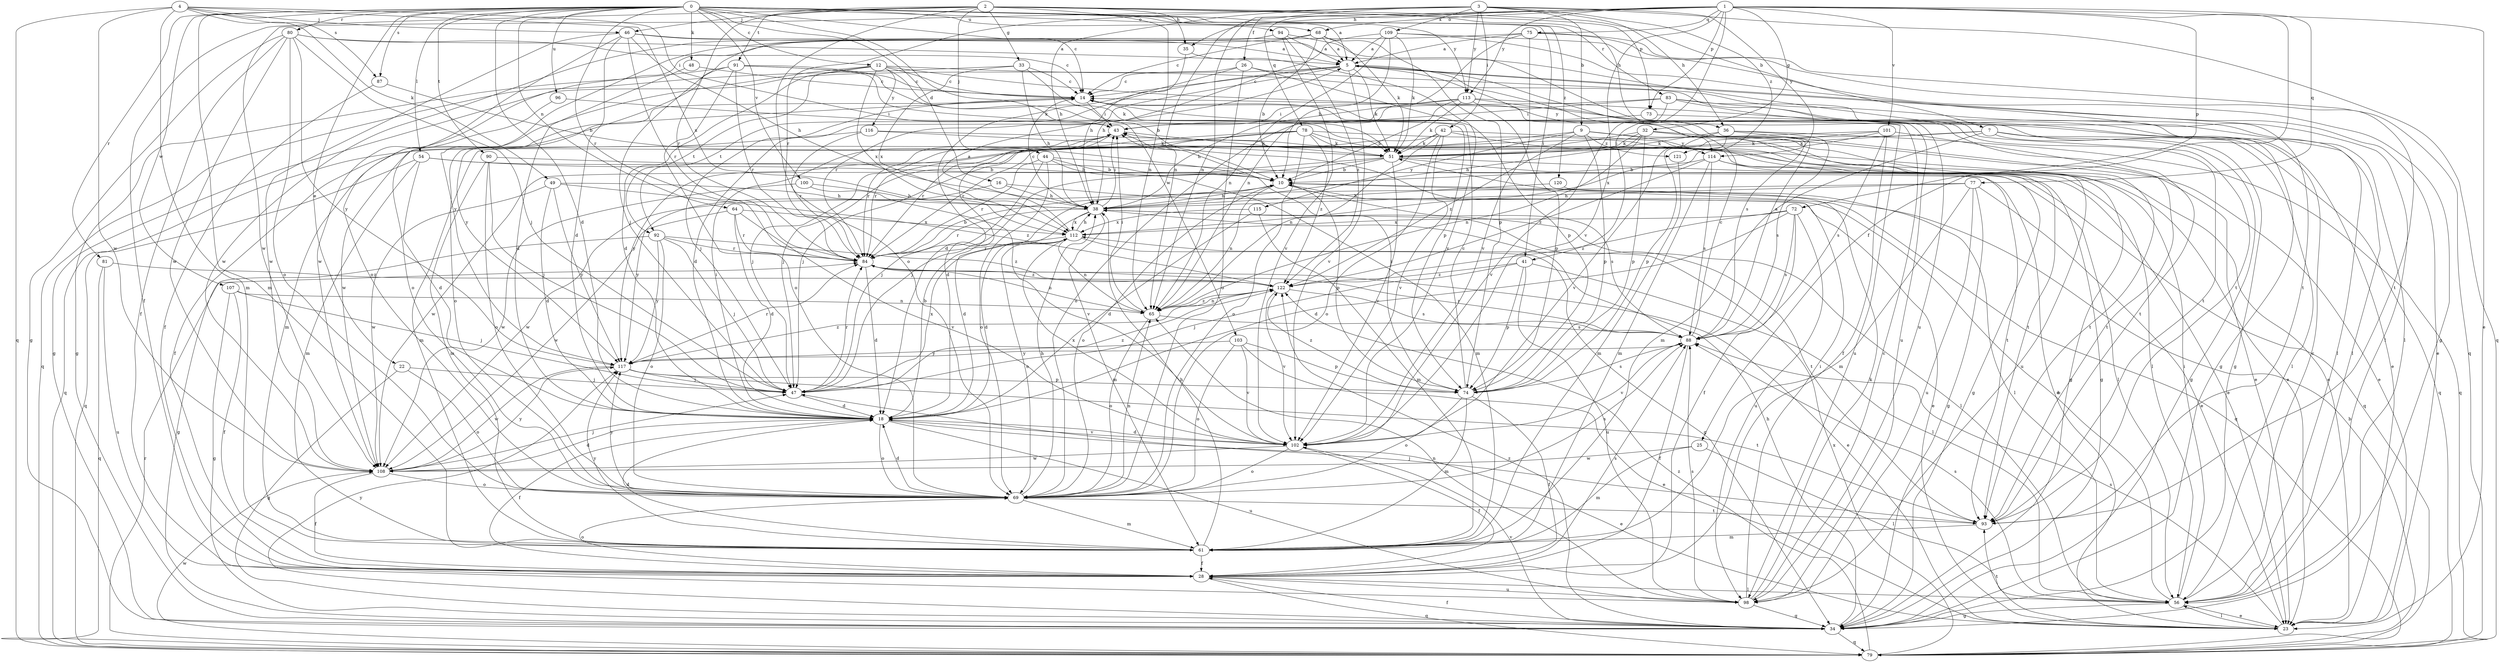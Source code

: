 strict digraph  {
0;
1;
2;
3;
4;
5;
7;
9;
10;
12;
14;
16;
18;
22;
23;
25;
26;
28;
32;
33;
34;
35;
36;
38;
41;
42;
43;
44;
46;
47;
48;
49;
51;
54;
56;
61;
64;
65;
68;
69;
72;
73;
74;
75;
77;
78;
79;
80;
81;
83;
84;
87;
88;
90;
91;
92;
93;
94;
96;
98;
100;
101;
102;
103;
107;
108;
109;
112;
113;
114;
115;
116;
117;
120;
121;
122;
0 -> 5  [label=a];
0 -> 12  [label=c];
0 -> 14  [label=c];
0 -> 16  [label=d];
0 -> 18  [label=d];
0 -> 22  [label=e];
0 -> 41  [label=i];
0 -> 48  [label=k];
0 -> 54  [label=l];
0 -> 61  [label=m];
0 -> 64  [label=n];
0 -> 68  [label=o];
0 -> 80  [label=r];
0 -> 81  [label=r];
0 -> 83  [label=r];
0 -> 84  [label=r];
0 -> 87  [label=s];
0 -> 90  [label=t];
0 -> 94  [label=u];
0 -> 96  [label=u];
0 -> 100  [label=v];
0 -> 103  [label=w];
0 -> 107  [label=w];
0 -> 113  [label=y];
0 -> 120  [label=z];
1 -> 23  [label=e];
1 -> 25  [label=f];
1 -> 26  [label=f];
1 -> 32  [label=g];
1 -> 35  [label=h];
1 -> 41  [label=i];
1 -> 65  [label=n];
1 -> 68  [label=o];
1 -> 72  [label=p];
1 -> 73  [label=p];
1 -> 75  [label=q];
1 -> 77  [label=q];
1 -> 78  [label=q];
1 -> 101  [label=v];
1 -> 102  [label=v];
1 -> 113  [label=y];
2 -> 7  [label=b];
2 -> 28  [label=f];
2 -> 33  [label=g];
2 -> 35  [label=h];
2 -> 36  [label=h];
2 -> 44  [label=j];
2 -> 46  [label=j];
2 -> 65  [label=n];
2 -> 69  [label=o];
2 -> 73  [label=p];
2 -> 84  [label=r];
2 -> 91  [label=t];
3 -> 9  [label=b];
3 -> 36  [label=h];
3 -> 38  [label=h];
3 -> 42  [label=i];
3 -> 65  [label=n];
3 -> 79  [label=q];
3 -> 84  [label=r];
3 -> 108  [label=w];
3 -> 109  [label=x];
3 -> 113  [label=y];
3 -> 114  [label=y];
3 -> 121  [label=z];
4 -> 43  [label=i];
4 -> 46  [label=j];
4 -> 49  [label=k];
4 -> 61  [label=m];
4 -> 79  [label=q];
4 -> 87  [label=s];
4 -> 108  [label=w];
4 -> 112  [label=x];
5 -> 14  [label=c];
5 -> 23  [label=e];
5 -> 34  [label=g];
5 -> 51  [label=k];
5 -> 56  [label=l];
5 -> 84  [label=r];
5 -> 88  [label=s];
5 -> 92  [label=t];
5 -> 102  [label=v];
5 -> 114  [label=y];
7 -> 34  [label=g];
7 -> 51  [label=k];
7 -> 56  [label=l];
7 -> 61  [label=m];
7 -> 79  [label=q];
7 -> 84  [label=r];
9 -> 23  [label=e];
9 -> 47  [label=j];
9 -> 74  [label=p];
9 -> 114  [label=y];
9 -> 115  [label=y];
9 -> 121  [label=z];
9 -> 122  [label=z];
10 -> 38  [label=h];
10 -> 65  [label=n];
10 -> 69  [label=o];
10 -> 74  [label=p];
10 -> 79  [label=q];
10 -> 88  [label=s];
12 -> 14  [label=c];
12 -> 18  [label=d];
12 -> 51  [label=k];
12 -> 69  [label=o];
12 -> 92  [label=t];
12 -> 93  [label=t];
12 -> 98  [label=u];
12 -> 112  [label=x];
12 -> 116  [label=y];
14 -> 43  [label=i];
14 -> 47  [label=j];
14 -> 69  [label=o];
14 -> 98  [label=u];
14 -> 108  [label=w];
16 -> 23  [label=e];
16 -> 38  [label=h];
16 -> 117  [label=y];
18 -> 10  [label=b];
18 -> 23  [label=e];
18 -> 28  [label=f];
18 -> 43  [label=i];
18 -> 69  [label=o];
18 -> 98  [label=u];
18 -> 102  [label=v];
22 -> 34  [label=g];
22 -> 47  [label=j];
22 -> 69  [label=o];
23 -> 56  [label=l];
23 -> 88  [label=s];
23 -> 93  [label=t];
25 -> 56  [label=l];
25 -> 61  [label=m];
25 -> 108  [label=w];
26 -> 14  [label=c];
26 -> 18  [label=d];
26 -> 56  [label=l];
26 -> 69  [label=o];
26 -> 74  [label=p];
28 -> 56  [label=l];
28 -> 69  [label=o];
28 -> 79  [label=q];
28 -> 88  [label=s];
28 -> 98  [label=u];
32 -> 23  [label=e];
32 -> 38  [label=h];
32 -> 47  [label=j];
32 -> 51  [label=k];
32 -> 65  [label=n];
32 -> 74  [label=p];
32 -> 93  [label=t];
32 -> 98  [label=u];
33 -> 10  [label=b];
33 -> 14  [label=c];
33 -> 38  [label=h];
33 -> 79  [label=q];
33 -> 112  [label=x];
34 -> 28  [label=f];
34 -> 38  [label=h];
34 -> 79  [label=q];
34 -> 102  [label=v];
34 -> 117  [label=y];
34 -> 122  [label=z];
35 -> 38  [label=h];
35 -> 102  [label=v];
36 -> 23  [label=e];
36 -> 51  [label=k];
36 -> 74  [label=p];
36 -> 79  [label=q];
36 -> 88  [label=s];
36 -> 102  [label=v];
38 -> 14  [label=c];
38 -> 18  [label=d];
38 -> 43  [label=i];
38 -> 56  [label=l];
38 -> 61  [label=m];
38 -> 84  [label=r];
38 -> 93  [label=t];
38 -> 112  [label=x];
41 -> 47  [label=j];
41 -> 56  [label=l];
41 -> 74  [label=p];
41 -> 98  [label=u];
41 -> 122  [label=z];
42 -> 34  [label=g];
42 -> 51  [label=k];
42 -> 65  [label=n];
42 -> 69  [label=o];
42 -> 84  [label=r];
42 -> 93  [label=t];
42 -> 102  [label=v];
43 -> 51  [label=k];
43 -> 61  [label=m];
43 -> 79  [label=q];
43 -> 84  [label=r];
44 -> 10  [label=b];
44 -> 47  [label=j];
44 -> 61  [label=m];
44 -> 69  [label=o];
44 -> 84  [label=r];
44 -> 93  [label=t];
46 -> 5  [label=a];
46 -> 18  [label=d];
46 -> 38  [label=h];
46 -> 69  [label=o];
46 -> 84  [label=r];
46 -> 93  [label=t];
46 -> 108  [label=w];
47 -> 18  [label=d];
47 -> 84  [label=r];
47 -> 112  [label=x];
47 -> 122  [label=z];
48 -> 14  [label=c];
48 -> 18  [label=d];
49 -> 18  [label=d];
49 -> 38  [label=h];
49 -> 108  [label=w];
49 -> 117  [label=y];
49 -> 122  [label=z];
51 -> 10  [label=b];
51 -> 47  [label=j];
51 -> 56  [label=l];
51 -> 79  [label=q];
51 -> 102  [label=v];
51 -> 108  [label=w];
54 -> 10  [label=b];
54 -> 18  [label=d];
54 -> 23  [label=e];
54 -> 61  [label=m];
54 -> 79  [label=q];
56 -> 10  [label=b];
56 -> 14  [label=c];
56 -> 23  [label=e];
56 -> 34  [label=g];
56 -> 43  [label=i];
56 -> 88  [label=s];
61 -> 18  [label=d];
61 -> 28  [label=f];
61 -> 38  [label=h];
61 -> 117  [label=y];
64 -> 18  [label=d];
64 -> 84  [label=r];
64 -> 102  [label=v];
64 -> 108  [label=w];
64 -> 112  [label=x];
65 -> 43  [label=i];
65 -> 69  [label=o];
65 -> 88  [label=s];
65 -> 122  [label=z];
68 -> 5  [label=a];
68 -> 10  [label=b];
68 -> 14  [label=c];
68 -> 51  [label=k];
68 -> 74  [label=p];
68 -> 117  [label=y];
69 -> 18  [label=d];
69 -> 38  [label=h];
69 -> 61  [label=m];
69 -> 65  [label=n];
69 -> 88  [label=s];
69 -> 93  [label=t];
69 -> 117  [label=y];
72 -> 18  [label=d];
72 -> 28  [label=f];
72 -> 88  [label=s];
72 -> 98  [label=u];
72 -> 112  [label=x];
72 -> 122  [label=z];
73 -> 34  [label=g];
73 -> 69  [label=o];
74 -> 14  [label=c];
74 -> 28  [label=f];
74 -> 43  [label=i];
74 -> 61  [label=m];
74 -> 69  [label=o];
74 -> 88  [label=s];
74 -> 122  [label=z];
75 -> 5  [label=a];
75 -> 65  [label=n];
75 -> 79  [label=q];
75 -> 93  [label=t];
75 -> 102  [label=v];
75 -> 108  [label=w];
77 -> 23  [label=e];
77 -> 34  [label=g];
77 -> 38  [label=h];
77 -> 61  [label=m];
77 -> 98  [label=u];
77 -> 108  [label=w];
78 -> 18  [label=d];
78 -> 23  [label=e];
78 -> 34  [label=g];
78 -> 47  [label=j];
78 -> 51  [label=k];
78 -> 69  [label=o];
78 -> 84  [label=r];
78 -> 122  [label=z];
79 -> 10  [label=b];
79 -> 84  [label=r];
79 -> 108  [label=w];
79 -> 112  [label=x];
79 -> 122  [label=z];
80 -> 5  [label=a];
80 -> 14  [label=c];
80 -> 28  [label=f];
80 -> 34  [label=g];
80 -> 47  [label=j];
80 -> 69  [label=o];
80 -> 108  [label=w];
80 -> 117  [label=y];
81 -> 79  [label=q];
81 -> 98  [label=u];
81 -> 122  [label=z];
83 -> 18  [label=d];
83 -> 23  [label=e];
83 -> 43  [label=i];
83 -> 56  [label=l];
83 -> 93  [label=t];
83 -> 102  [label=v];
84 -> 10  [label=b];
84 -> 18  [label=d];
84 -> 23  [label=e];
84 -> 65  [label=n];
84 -> 122  [label=z];
87 -> 10  [label=b];
87 -> 28  [label=f];
88 -> 5  [label=a];
88 -> 14  [label=c];
88 -> 28  [label=f];
88 -> 84  [label=r];
88 -> 102  [label=v];
88 -> 117  [label=y];
90 -> 10  [label=b];
90 -> 47  [label=j];
90 -> 61  [label=m];
90 -> 69  [label=o];
91 -> 14  [label=c];
91 -> 34  [label=g];
91 -> 51  [label=k];
91 -> 69  [label=o];
91 -> 74  [label=p];
91 -> 84  [label=r];
91 -> 117  [label=y];
92 -> 34  [label=g];
92 -> 47  [label=j];
92 -> 69  [label=o];
92 -> 84  [label=r];
92 -> 117  [label=y];
92 -> 122  [label=z];
93 -> 47  [label=j];
93 -> 61  [label=m];
94 -> 5  [label=a];
94 -> 47  [label=j];
94 -> 98  [label=u];
94 -> 102  [label=v];
94 -> 108  [label=w];
94 -> 122  [label=z];
96 -> 43  [label=i];
96 -> 61  [label=m];
98 -> 14  [label=c];
98 -> 34  [label=g];
98 -> 43  [label=i];
98 -> 51  [label=k];
98 -> 65  [label=n];
98 -> 88  [label=s];
100 -> 38  [label=h];
100 -> 102  [label=v];
100 -> 108  [label=w];
101 -> 28  [label=f];
101 -> 51  [label=k];
101 -> 88  [label=s];
101 -> 93  [label=t];
101 -> 112  [label=x];
101 -> 117  [label=y];
102 -> 18  [label=d];
102 -> 28  [label=f];
102 -> 69  [label=o];
102 -> 108  [label=w];
102 -> 112  [label=x];
103 -> 23  [label=e];
103 -> 69  [label=o];
103 -> 74  [label=p];
103 -> 102  [label=v];
103 -> 117  [label=y];
107 -> 28  [label=f];
107 -> 34  [label=g];
107 -> 47  [label=j];
107 -> 65  [label=n];
108 -> 18  [label=d];
108 -> 28  [label=f];
108 -> 47  [label=j];
108 -> 69  [label=o];
108 -> 117  [label=y];
109 -> 5  [label=a];
109 -> 10  [label=b];
109 -> 34  [label=g];
109 -> 38  [label=h];
109 -> 51  [label=k];
109 -> 65  [label=n];
109 -> 93  [label=t];
112 -> 5  [label=a];
112 -> 18  [label=d];
112 -> 34  [label=g];
112 -> 38  [label=h];
112 -> 65  [label=n];
112 -> 69  [label=o];
112 -> 84  [label=r];
113 -> 10  [label=b];
113 -> 34  [label=g];
113 -> 38  [label=h];
113 -> 43  [label=i];
113 -> 51  [label=k];
113 -> 56  [label=l];
113 -> 74  [label=p];
114 -> 10  [label=b];
114 -> 23  [label=e];
114 -> 34  [label=g];
114 -> 61  [label=m];
114 -> 88  [label=s];
114 -> 122  [label=z];
115 -> 18  [label=d];
115 -> 61  [label=m];
115 -> 112  [label=x];
116 -> 28  [label=f];
116 -> 51  [label=k];
116 -> 56  [label=l];
116 -> 84  [label=r];
117 -> 47  [label=j];
117 -> 74  [label=p];
117 -> 84  [label=r];
117 -> 93  [label=t];
117 -> 108  [label=w];
117 -> 122  [label=z];
120 -> 38  [label=h];
120 -> 56  [label=l];
121 -> 61  [label=m];
122 -> 65  [label=n];
122 -> 88  [label=s];
122 -> 102  [label=v];
}
